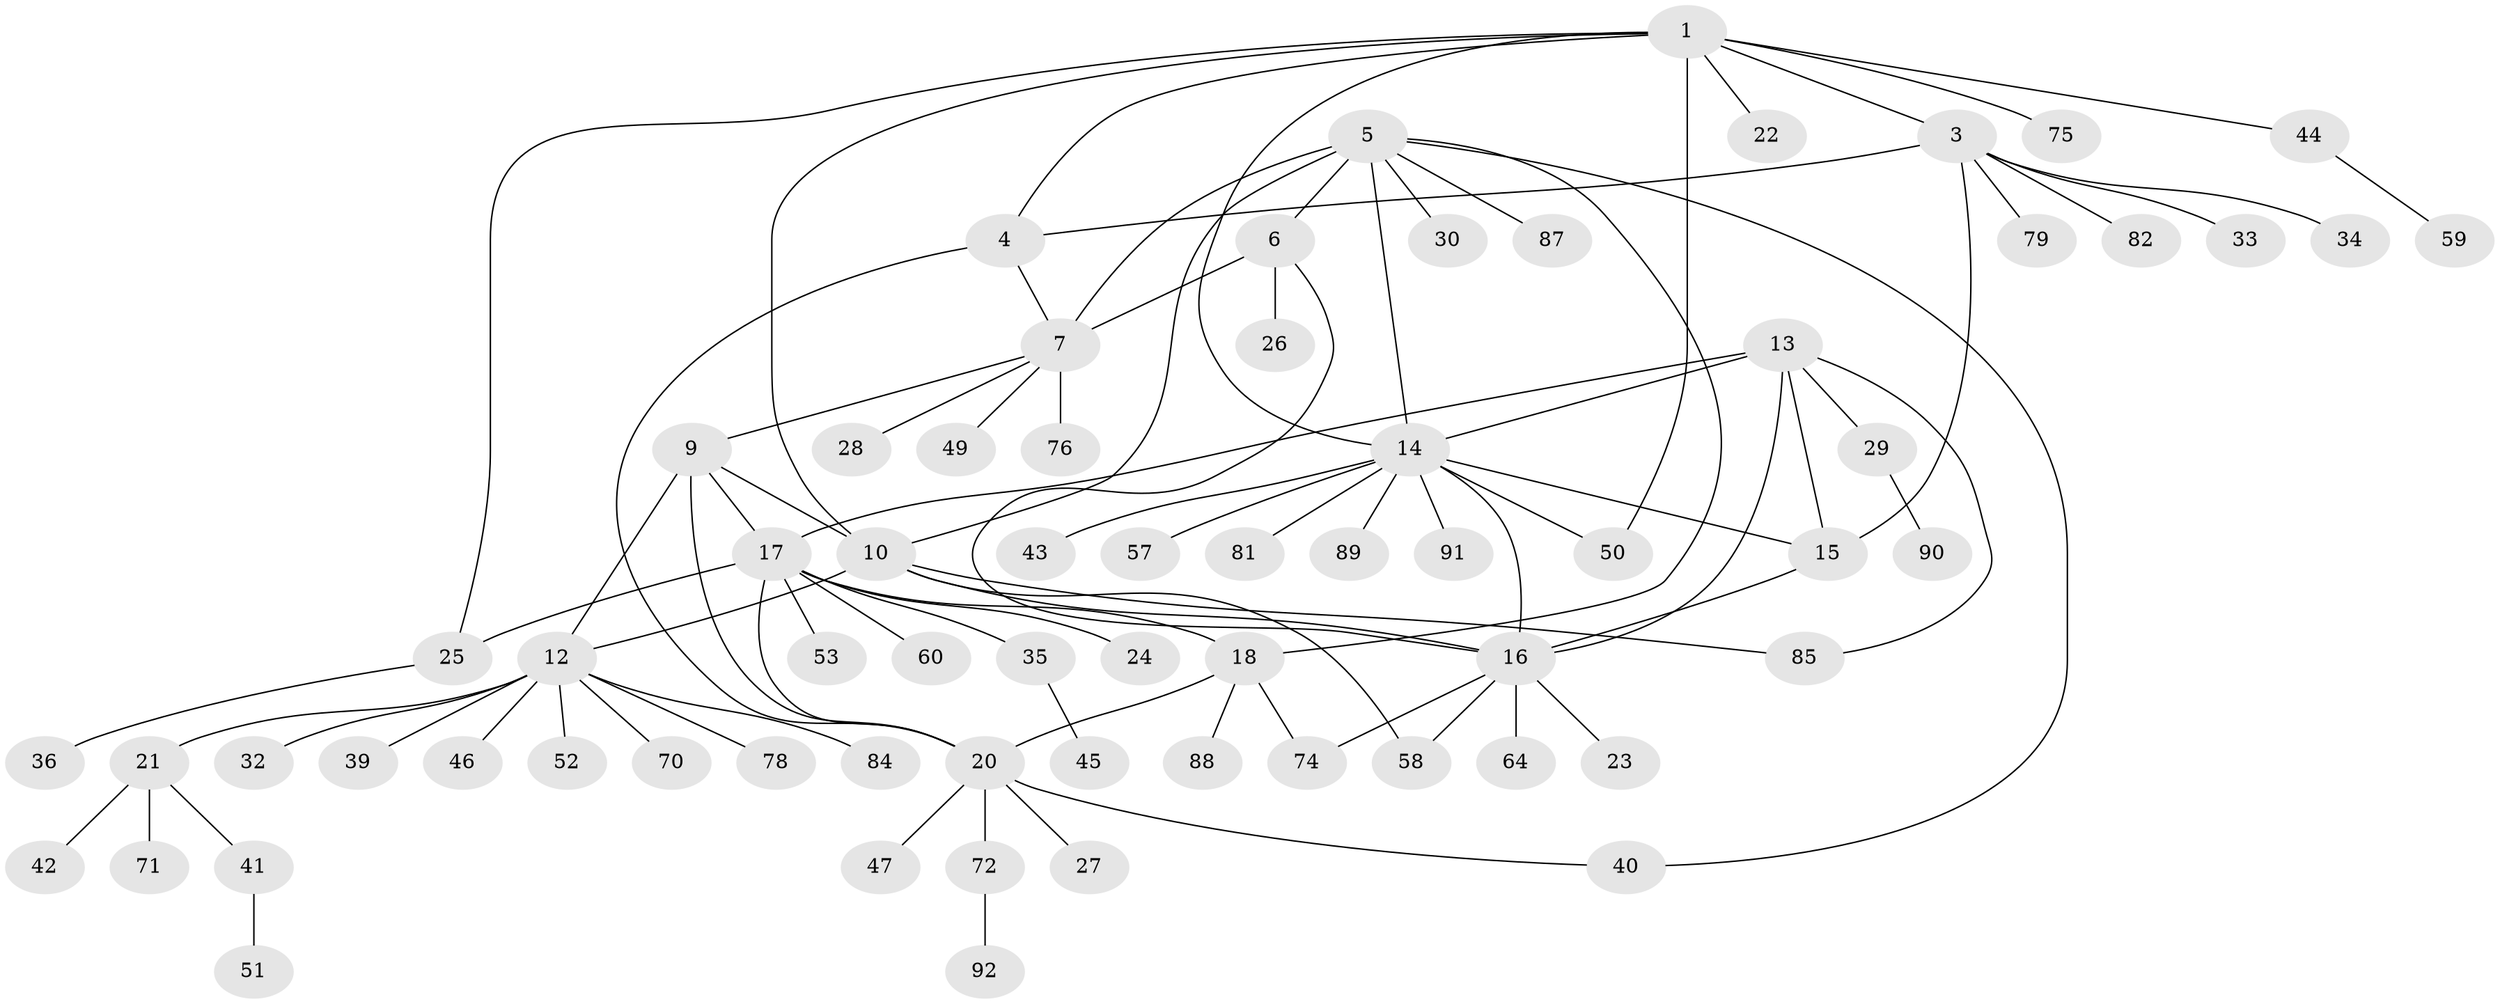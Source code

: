 // Generated by graph-tools (version 1.1) at 2025/52/02/27/25 19:52:17]
// undirected, 68 vertices, 90 edges
graph export_dot {
graph [start="1"]
  node [color=gray90,style=filled];
  1 [super="+2"];
  3 [super="+86"];
  4 [super="+38"];
  5 [super="+56"];
  6 [super="+68"];
  7 [super="+8"];
  9;
  10 [super="+11"];
  12 [super="+66"];
  13 [super="+65"];
  14 [super="+54"];
  15;
  16 [super="+31"];
  17 [super="+73"];
  18 [super="+19"];
  20 [super="+37"];
  21 [super="+77"];
  22;
  23;
  24;
  25;
  26 [super="+61"];
  27;
  28;
  29 [super="+62"];
  30;
  32;
  33;
  34;
  35;
  36 [super="+69"];
  39;
  40;
  41;
  42;
  43;
  44 [super="+55"];
  45 [super="+48"];
  46 [super="+80"];
  47;
  49;
  50;
  51 [super="+83"];
  52;
  53 [super="+63"];
  57;
  58 [super="+67"];
  59;
  60;
  64;
  70;
  71;
  72;
  74;
  75;
  76;
  78;
  79;
  81;
  82;
  84;
  85;
  87;
  88;
  89;
  90;
  91;
  92;
  1 -- 3 [weight=2];
  1 -- 4 [weight=2];
  1 -- 22;
  1 -- 50;
  1 -- 25;
  1 -- 75;
  1 -- 44;
  1 -- 14;
  1 -- 10;
  3 -- 4;
  3 -- 15;
  3 -- 33;
  3 -- 34;
  3 -- 79;
  3 -- 82;
  4 -- 20;
  4 -- 7;
  5 -- 6;
  5 -- 7 [weight=2];
  5 -- 14;
  5 -- 18;
  5 -- 30;
  5 -- 40;
  5 -- 87;
  5 -- 10;
  6 -- 7 [weight=2];
  6 -- 26;
  6 -- 16;
  7 -- 49;
  7 -- 76;
  7 -- 9;
  7 -- 28;
  9 -- 10 [weight=2];
  9 -- 12;
  9 -- 17;
  9 -- 20;
  10 -- 12 [weight=2];
  10 -- 16;
  10 -- 85;
  10 -- 58;
  12 -- 21;
  12 -- 32;
  12 -- 39;
  12 -- 46;
  12 -- 52;
  12 -- 70;
  12 -- 78;
  12 -- 84;
  13 -- 14;
  13 -- 15;
  13 -- 16;
  13 -- 17;
  13 -- 29;
  13 -- 85;
  14 -- 15;
  14 -- 16;
  14 -- 43;
  14 -- 50;
  14 -- 81;
  14 -- 89;
  14 -- 91;
  14 -- 57;
  15 -- 16;
  16 -- 23;
  16 -- 58;
  16 -- 74;
  16 -- 64;
  17 -- 18 [weight=2];
  17 -- 20;
  17 -- 24;
  17 -- 35;
  17 -- 53;
  17 -- 60;
  17 -- 25;
  18 -- 20 [weight=2];
  18 -- 74;
  18 -- 88;
  20 -- 27;
  20 -- 40;
  20 -- 47;
  20 -- 72;
  21 -- 41;
  21 -- 42;
  21 -- 71;
  25 -- 36;
  29 -- 90;
  35 -- 45;
  41 -- 51;
  44 -- 59;
  72 -- 92;
}
